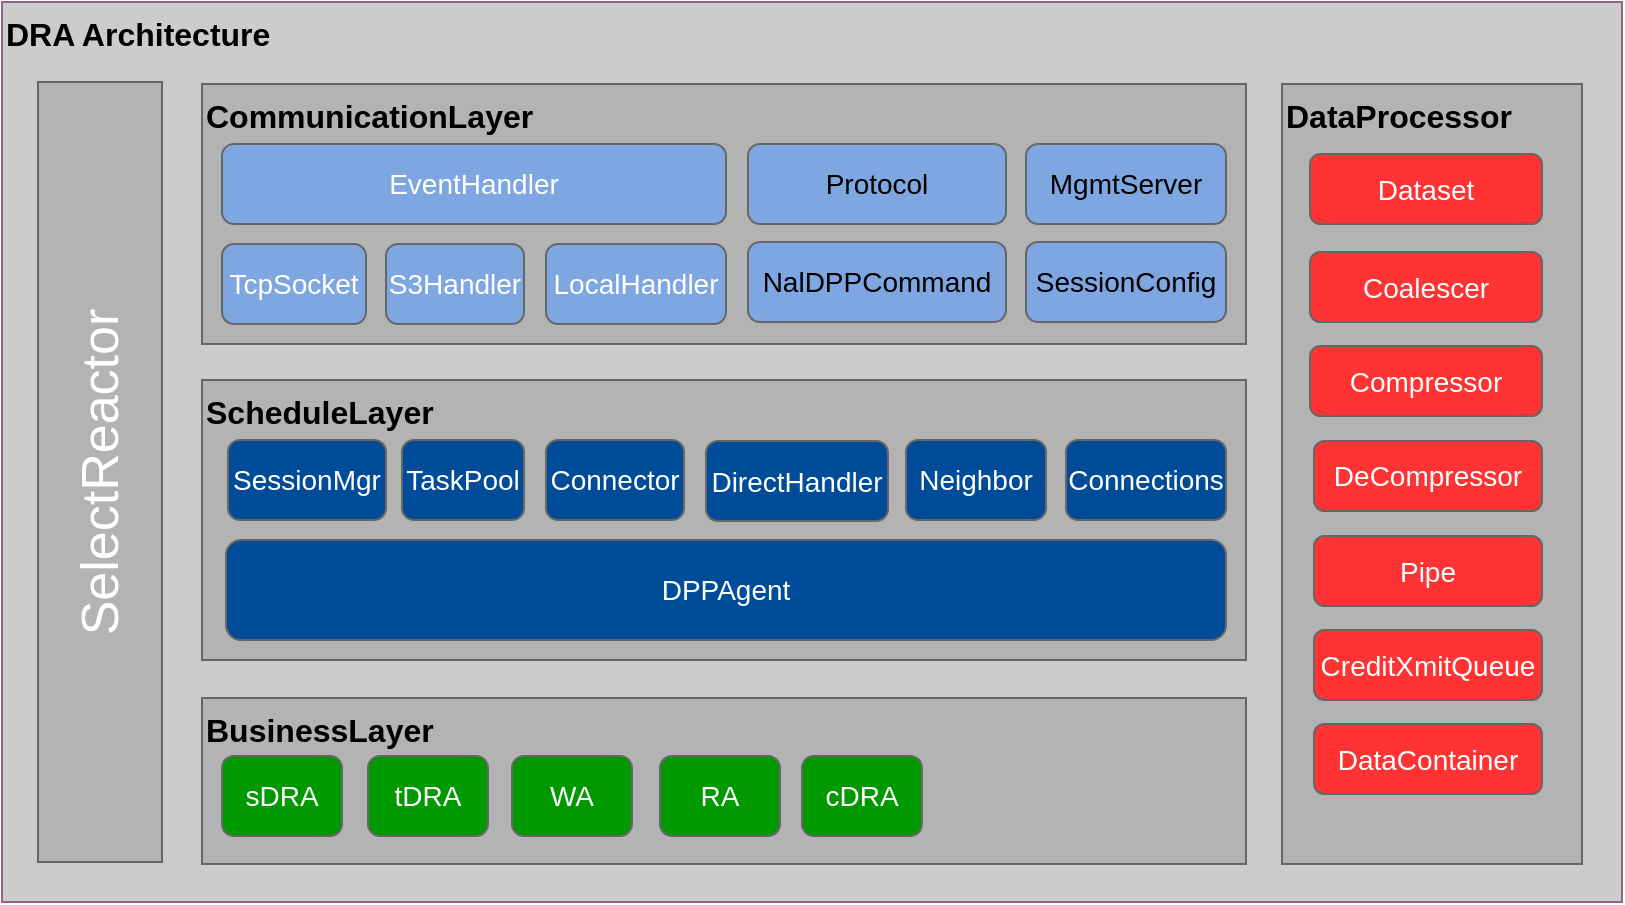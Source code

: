 <mxfile version="13.0.9">
    <diagram id="4wcfLFbnwtr7vQqDEq93" name="第 1 页">
        <mxGraphModel dx="983" dy="659" grid="1" gridSize="10" guides="1" tooltips="1" connect="1" arrows="1" fold="1" page="1" pageScale="1" pageWidth="827" pageHeight="1169" math="0" shadow="0">
            <root>
                <mxCell id="0"/>
                <mxCell id="1" parent="0"/>
                <mxCell id="2" value="&lt;div style=&quot;font-size: 16px&quot;&gt;&lt;span style=&quot;font-size: 16px&quot;&gt;&lt;b&gt;&lt;font color=&quot;#000000&quot;&gt;DRA Architecture&lt;/font&gt;&lt;/b&gt;&lt;/span&gt;&lt;/div&gt;" style="rounded=0;whiteSpace=wrap;html=1;align=left;fillColor=#CCCCCC;strokeColor=#996185;gradientColor=none;horizontal=1;verticalAlign=top;fontSize=16;" parent="1" vertex="1">
                    <mxGeometry x="9" y="40" width="810" height="450" as="geometry"/>
                </mxCell>
                <mxCell id="3" value="SelectReactor" style="whiteSpace=wrap;html=1;fillColor=#B3B3B3;strokeColor=#666666;gradientColor=none;horizontal=0;fontSize=26;fontColor=#FFFFFF;fontStyle=0" parent="1" vertex="1">
                    <mxGeometry x="27" y="80" width="62" height="390" as="geometry"/>
                </mxCell>
                <mxCell id="5" value="CommunicationLayer" style="whiteSpace=wrap;html=1;fillColor=#B3B3B3;gradientColor=none;fontSize=16;align=left;strokeColor=#666666;verticalAlign=top;fontColor=#000000;fontStyle=1" parent="1" vertex="1">
                    <mxGeometry x="109" y="81" width="522" height="130" as="geometry"/>
                </mxCell>
                <mxCell id="6" value="ScheduleLayer" style="whiteSpace=wrap;html=1;fillColor=#B3B3B3;gradientColor=none;fontSize=16;align=left;strokeColor=#666666;verticalAlign=top;fontColor=#000000;fontStyle=1" parent="1" vertex="1">
                    <mxGeometry x="109" y="229" width="522" height="140" as="geometry"/>
                </mxCell>
                <mxCell id="7" value="BusinessLayer" style="whiteSpace=wrap;html=1;fillColor=#B3B3B3;gradientColor=none;fontSize=16;align=left;strokeColor=#666666;fontStyle=1;verticalAlign=top;fontColor=#000000;" parent="1" vertex="1">
                    <mxGeometry x="109" y="388" width="522" height="83" as="geometry"/>
                </mxCell>
                <mxCell id="8" value="DataProcessor" style="whiteSpace=wrap;html=1;fillColor=#B3B3B3;gradientColor=none;fontSize=16;align=left;strokeColor=#666666;verticalAlign=top;fontColor=#000000;fontStyle=1" parent="1" vertex="1">
                    <mxGeometry x="649" y="81" width="150" height="390" as="geometry"/>
                </mxCell>
                <mxCell id="12" value="sDRA" style="rounded=1;whiteSpace=wrap;html=1;strokeColor=#666666;fillColor=#009900;gradientColor=none;fontSize=14;fontColor=#FFFFFF;align=center;labelBackgroundColor=none;" parent="1" vertex="1">
                    <mxGeometry x="119" y="417" width="60" height="40" as="geometry"/>
                </mxCell>
                <mxCell id="13" value="tDRA" style="rounded=1;whiteSpace=wrap;html=1;strokeColor=#666666;fillColor=#009900;gradientColor=none;fontSize=14;fontColor=#FFFFFF;align=center;labelBackgroundColor=none;" parent="1" vertex="1">
                    <mxGeometry x="192" y="417" width="60" height="40" as="geometry"/>
                </mxCell>
                <mxCell id="14" value="WA" style="rounded=1;whiteSpace=wrap;html=1;strokeColor=#666666;fillColor=#009900;gradientColor=none;fontSize=14;fontColor=#FFFFFF;align=center;labelBackgroundColor=none;" parent="1" vertex="1">
                    <mxGeometry x="264" y="417" width="60" height="40" as="geometry"/>
                </mxCell>
                <mxCell id="15" value="RA" style="rounded=1;whiteSpace=wrap;html=1;strokeColor=#666666;fillColor=#009900;gradientColor=none;fontSize=14;fontColor=#FFFFFF;align=center;labelBackgroundColor=none;" parent="1" vertex="1">
                    <mxGeometry x="338" y="417" width="60" height="40" as="geometry"/>
                </mxCell>
                <mxCell id="17" value="Protocol" style="rounded=1;whiteSpace=wrap;html=1;labelBackgroundColor=none;strokeColor=#666666;fillColor=#7EA6E0;gradientColor=none;fontSize=14;align=center;" parent="1" vertex="1">
                    <mxGeometry x="382" y="111" width="129" height="40" as="geometry"/>
                </mxCell>
                <mxCell id="18" value="EventHandler" style="rounded=1;whiteSpace=wrap;html=1;labelBackgroundColor=none;strokeColor=#666666;fillColor=#7EA6E0;gradientColor=none;fontSize=14;fontColor=#FFFFFF;align=center;" parent="1" vertex="1">
                    <mxGeometry x="119" y="111" width="252" height="40" as="geometry"/>
                </mxCell>
                <mxCell id="20" value="TcpSocket" style="rounded=1;whiteSpace=wrap;html=1;labelBackgroundColor=none;strokeColor=#666666;fillColor=#7EA6E0;gradientColor=none;fontSize=14;fontColor=#FFFFFF;align=center;" parent="1" vertex="1">
                    <mxGeometry x="119" y="161" width="72" height="40" as="geometry"/>
                </mxCell>
                <mxCell id="21" value="S3Handler" style="rounded=1;whiteSpace=wrap;html=1;labelBackgroundColor=none;strokeColor=#666666;fillColor=#7EA6E0;gradientColor=none;fontSize=14;fontColor=#FFFFFF;align=center;" parent="1" vertex="1">
                    <mxGeometry x="201" y="161" width="69" height="40" as="geometry"/>
                </mxCell>
                <mxCell id="23" value="NalDPPCommand" style="rounded=1;whiteSpace=wrap;html=1;labelBackgroundColor=none;strokeColor=#666666;fillColor=#7EA6E0;gradientColor=none;fontSize=14;align=center;" parent="1" vertex="1">
                    <mxGeometry x="382" y="160" width="129" height="40" as="geometry"/>
                </mxCell>
                <mxCell id="24" value="MgmtServer" style="rounded=1;whiteSpace=wrap;html=1;labelBackgroundColor=none;strokeColor=#666666;fillColor=#7EA6E0;gradientColor=none;fontSize=14;align=center;" parent="1" vertex="1">
                    <mxGeometry x="521" y="111" width="100" height="40" as="geometry"/>
                </mxCell>
                <mxCell id="25" value="SessionConfig" style="rounded=1;whiteSpace=wrap;html=1;labelBackgroundColor=none;strokeColor=#666666;fillColor=#7EA6E0;gradientColor=none;fontSize=14;align=center;" parent="1" vertex="1">
                    <mxGeometry x="521" y="160" width="100" height="40" as="geometry"/>
                </mxCell>
                <mxCell id="26" value="DPPAgent&lt;br style=&quot;font-size: 14px;&quot;&gt;" style="rounded=1;whiteSpace=wrap;html=1;labelBackgroundColor=none;strokeColor=#666666;fillColor=#004C99;gradientColor=none;fontSize=14;fontColor=#FFFFFF;align=center;" parent="1" vertex="1">
                    <mxGeometry x="121" y="309" width="500" height="50" as="geometry"/>
                </mxCell>
                <mxCell id="27" value="SessionMgr" style="rounded=1;whiteSpace=wrap;html=1;labelBackgroundColor=none;strokeColor=#666666;fillColor=#004C99;gradientColor=none;fontSize=14;fontColor=#FFFFFF;align=center;" parent="1" vertex="1">
                    <mxGeometry x="122" y="259" width="79" height="40" as="geometry"/>
                </mxCell>
                <mxCell id="29" value="TaskPool" style="rounded=1;whiteSpace=wrap;html=1;labelBackgroundColor=none;strokeColor=#666666;fillColor=#004C99;gradientColor=none;fontSize=14;fontColor=#FFFFFF;align=center;" parent="1" vertex="1">
                    <mxGeometry x="209" y="259" width="61" height="40" as="geometry"/>
                </mxCell>
                <mxCell id="30" value="Connector" style="rounded=1;whiteSpace=wrap;html=1;labelBackgroundColor=none;strokeColor=#666666;fillColor=#004C99;gradientColor=none;fontSize=14;fontColor=#FFFFFF;align=center;" parent="1" vertex="1">
                    <mxGeometry x="281" y="259" width="69" height="40" as="geometry"/>
                </mxCell>
                <mxCell id="32" value="DirectHandler" style="rounded=1;whiteSpace=wrap;html=1;labelBackgroundColor=none;strokeColor=#666666;fillColor=#004C99;gradientColor=none;fontSize=14;fontColor=#FFFFFF;align=center;" parent="1" vertex="1">
                    <mxGeometry x="361" y="259.5" width="91" height="40" as="geometry"/>
                </mxCell>
                <mxCell id="33" value="Neighbor" style="rounded=1;whiteSpace=wrap;html=1;labelBackgroundColor=none;strokeColor=#666666;fillColor=#004C99;gradientColor=none;fontSize=14;fontColor=#FFFFFF;align=center;" parent="1" vertex="1">
                    <mxGeometry x="461" y="259" width="70" height="40" as="geometry"/>
                </mxCell>
                <mxCell id="36" value="Connections" style="rounded=1;whiteSpace=wrap;html=1;labelBackgroundColor=none;strokeColor=#666666;fillColor=#004C99;gradientColor=none;fontSize=14;fontColor=#FFFFFF;align=center;" parent="1" vertex="1">
                    <mxGeometry x="541" y="259" width="80" height="40" as="geometry"/>
                </mxCell>
                <mxCell id="38" value="cDRA" style="rounded=1;whiteSpace=wrap;html=1;strokeColor=#666666;fillColor=#009900;gradientColor=none;fontSize=14;fontColor=#FFFFFF;align=center;labelBackgroundColor=none;" parent="1" vertex="1">
                    <mxGeometry x="409" y="417" width="60" height="40" as="geometry"/>
                </mxCell>
                <mxCell id="39" value="Dataset" style="rounded=1;whiteSpace=wrap;html=1;labelBackgroundColor=none;strokeColor=#666666;fillColor=#FF3333;gradientColor=none;fontSize=14;fontColor=#FFFFFF;align=center;" parent="1" vertex="1">
                    <mxGeometry x="663" y="116" width="116" height="35" as="geometry"/>
                </mxCell>
                <mxCell id="40" value="Coalescer" style="rounded=1;whiteSpace=wrap;html=1;labelBackgroundColor=none;strokeColor=#666666;fillColor=#FF3333;gradientColor=none;fontSize=14;fontColor=#FFFFFF;align=center;" parent="1" vertex="1">
                    <mxGeometry x="663" y="165" width="116" height="35" as="geometry"/>
                </mxCell>
                <mxCell id="41" value="Compressor" style="rounded=1;whiteSpace=wrap;html=1;labelBackgroundColor=none;strokeColor=#666666;fillColor=#FF3333;gradientColor=none;fontSize=14;fontColor=#FFFFFF;align=center;" parent="1" vertex="1">
                    <mxGeometry x="663" y="212" width="116" height="35" as="geometry"/>
                </mxCell>
                <mxCell id="44" value="DeCompressor" style="rounded=1;whiteSpace=wrap;html=1;labelBackgroundColor=none;strokeColor=#666666;fillColor=#FF3333;gradientColor=none;fontSize=14;fontColor=#FFFFFF;align=center;" parent="1" vertex="1">
                    <mxGeometry x="665" y="259.5" width="114" height="35" as="geometry"/>
                </mxCell>
                <mxCell id="45" value="Pipe" style="rounded=1;whiteSpace=wrap;html=1;labelBackgroundColor=none;strokeColor=#666666;fillColor=#FF3333;gradientColor=none;fontSize=14;fontColor=#FFFFFF;align=center;" parent="1" vertex="1">
                    <mxGeometry x="665" y="307" width="114" height="35" as="geometry"/>
                </mxCell>
                <mxCell id="46" value="CreditXmitQueue" style="rounded=1;whiteSpace=wrap;html=1;labelBackgroundColor=none;strokeColor=#666666;fillColor=#FF3333;gradientColor=none;fontSize=14;fontColor=#FFFFFF;align=center;" parent="1" vertex="1">
                    <mxGeometry x="665" y="354" width="114" height="35" as="geometry"/>
                </mxCell>
                <mxCell id="47" value="DataContainer" style="rounded=1;whiteSpace=wrap;html=1;labelBackgroundColor=none;strokeColor=#666666;fillColor=#FF3333;gradientColor=none;fontSize=14;fontColor=#FFFFFF;align=center;" parent="1" vertex="1">
                    <mxGeometry x="665" y="401" width="114" height="35" as="geometry"/>
                </mxCell>
                <mxCell id="49" value="LocalHandler" style="rounded=1;whiteSpace=wrap;html=1;labelBackgroundColor=none;strokeColor=#666666;fillColor=#7EA6E0;gradientColor=none;fontSize=14;fontColor=#FFFFFF;align=center;" vertex="1" parent="1">
                    <mxGeometry x="281" y="161" width="90" height="40" as="geometry"/>
                </mxCell>
            </root>
        </mxGraphModel>
    </diagram>
</mxfile>
